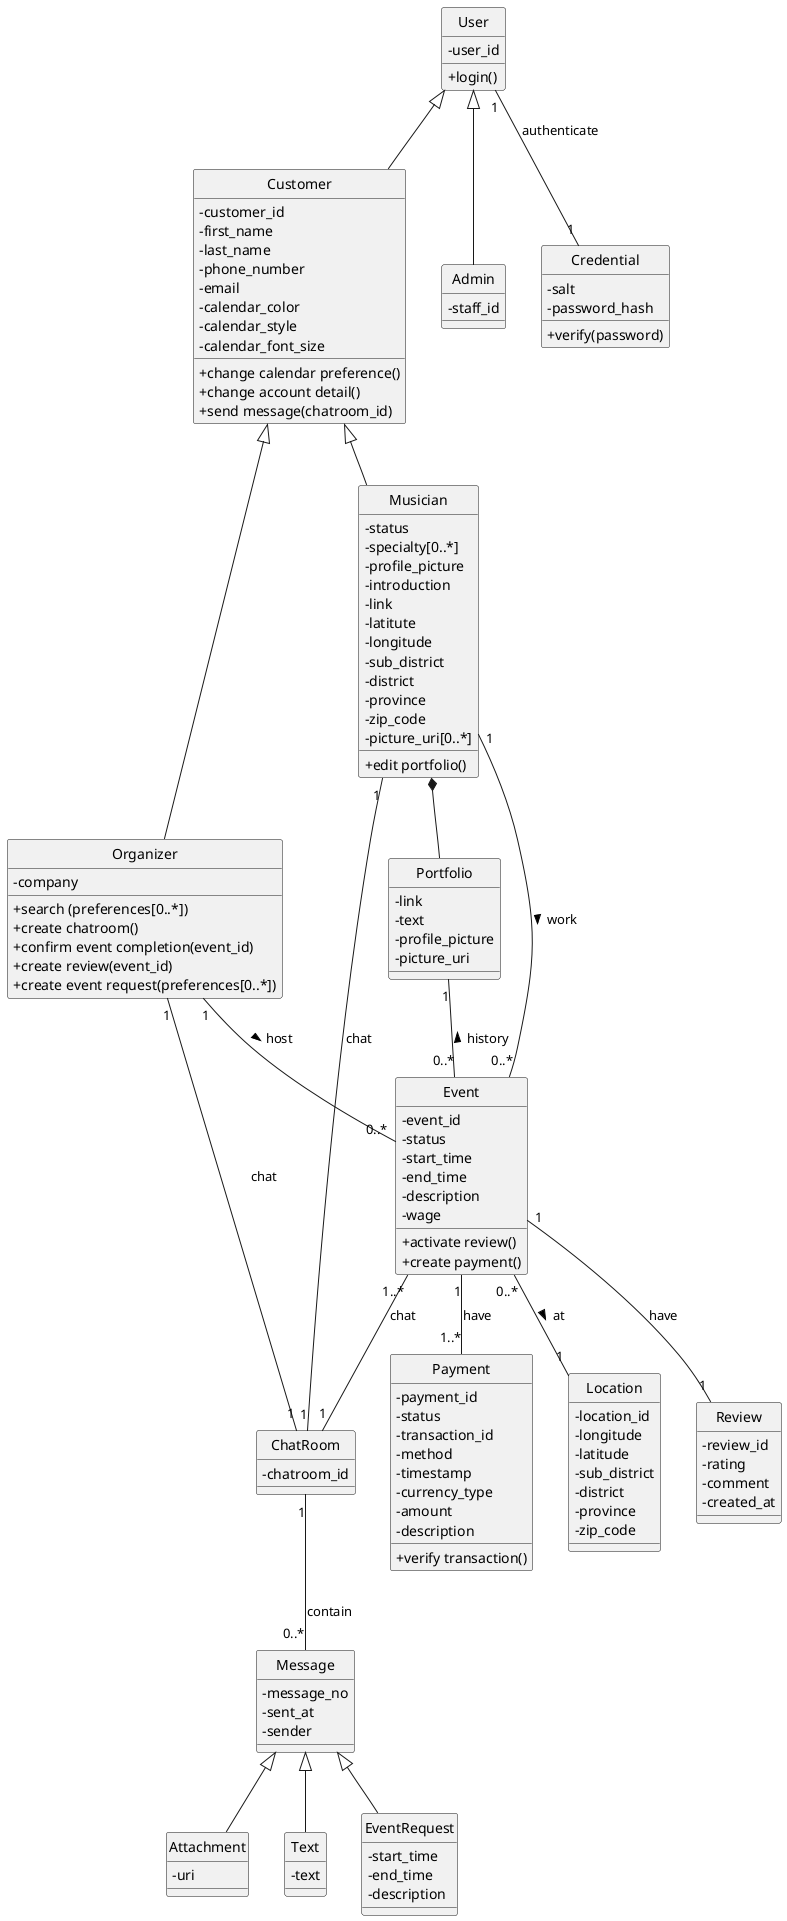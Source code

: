 @startuml classDiagram

    ' use text-base attributes icon
    skinparam classAttributeIconSize 0
    ' hide class icon
    hide circle

    'skinparam linetype ortho

    'skinparam linetype polyline

    User <|-- Customer
    User <|-- Admin
    Customer <|-- Musician
    Customer <|-- Organizer


    class User {
        -user_id
        +login()
    }

    class Admin {
        -staff_id
        
    }

    class Customer {
        -customer_id
        -first_name
        -last_name
        -phone_number
        -email
        -calendar_color
        -calendar_style
        -calendar_font_size
        +change calendar preference()
        +change account detail()
        +send message(chatroom_id)
    }

    class Musician {
        -status
        -specialty[0..*]
        -profile_picture
        -introduction
        -link
        -latitute
        -longitude
        -sub_district
        -district
        -province
        -zip_code
        -picture_uri[0..*]
        + edit portfolio()
    }

    class Credential {
        -salt
        -password_hash
        +verify(password)
    }
    User "1" -- "1" Credential: authenticate

    class Portfolio {
        -link
        -text
        -profile_picture
        -picture_uri
    }
    Musician *-- Portfolio
    Portfolio "1" -- "0..*" Event: history <


    class Organizer {
        -company
        +search (preferences[0..*])
        +create chatroom()
        +confirm event completion(event_id)
        +create review(event_id)
        +create event request(preferences[0..*])
    }

    class Event {
        -event_id
        -status
        -start_time
        -end_time
        -description
        -wage
        +activate review()
        +create payment()

    }

    'Musician "1" -- "1" Location: live_at
    Musician "1" -- "0..*" Event: work >
    Event "0..*" -- "1" Location: at >
    Organizer "1" -- "0..*" Event: host >
    
    class Location {
        -location_id
        -longitude
        -latitude
        -sub_district
        -district
        -province
        -zip_code
    }

    class Review {
        -review_id
        -rating
        -comment
        -created_at
    }

    class Payment {
        -payment_id
        -status
        -transaction_id
        -method
        -timestamp
        -currency_type
        -amount
        -description
        +verify transaction()
    }

    Event "1" -- "1" Review: have
    Event "1" -- "1..*" Payment: have

    Message <|-- Attachment
    Message <|-- Text
    Message <|-- EventRequest

    class Message {
        -message_no
        -sent_at
        -sender
    }

    class Attachment {
        -uri
    }

    class Text {
        -text
    }

    class EventRequest {
        -start_time
        -end_time
        -description
    }

    class ChatRoom {
        -chatroom_id
    }
    
    ChatRoom "1" -- "0..*" Message: contain
    Event "1..*" -- "1" ChatRoom: chat
    Musician "1" -- "1" ChatRoom: chat
    Organizer "1" -- "1" ChatRoom: chat

@enduml